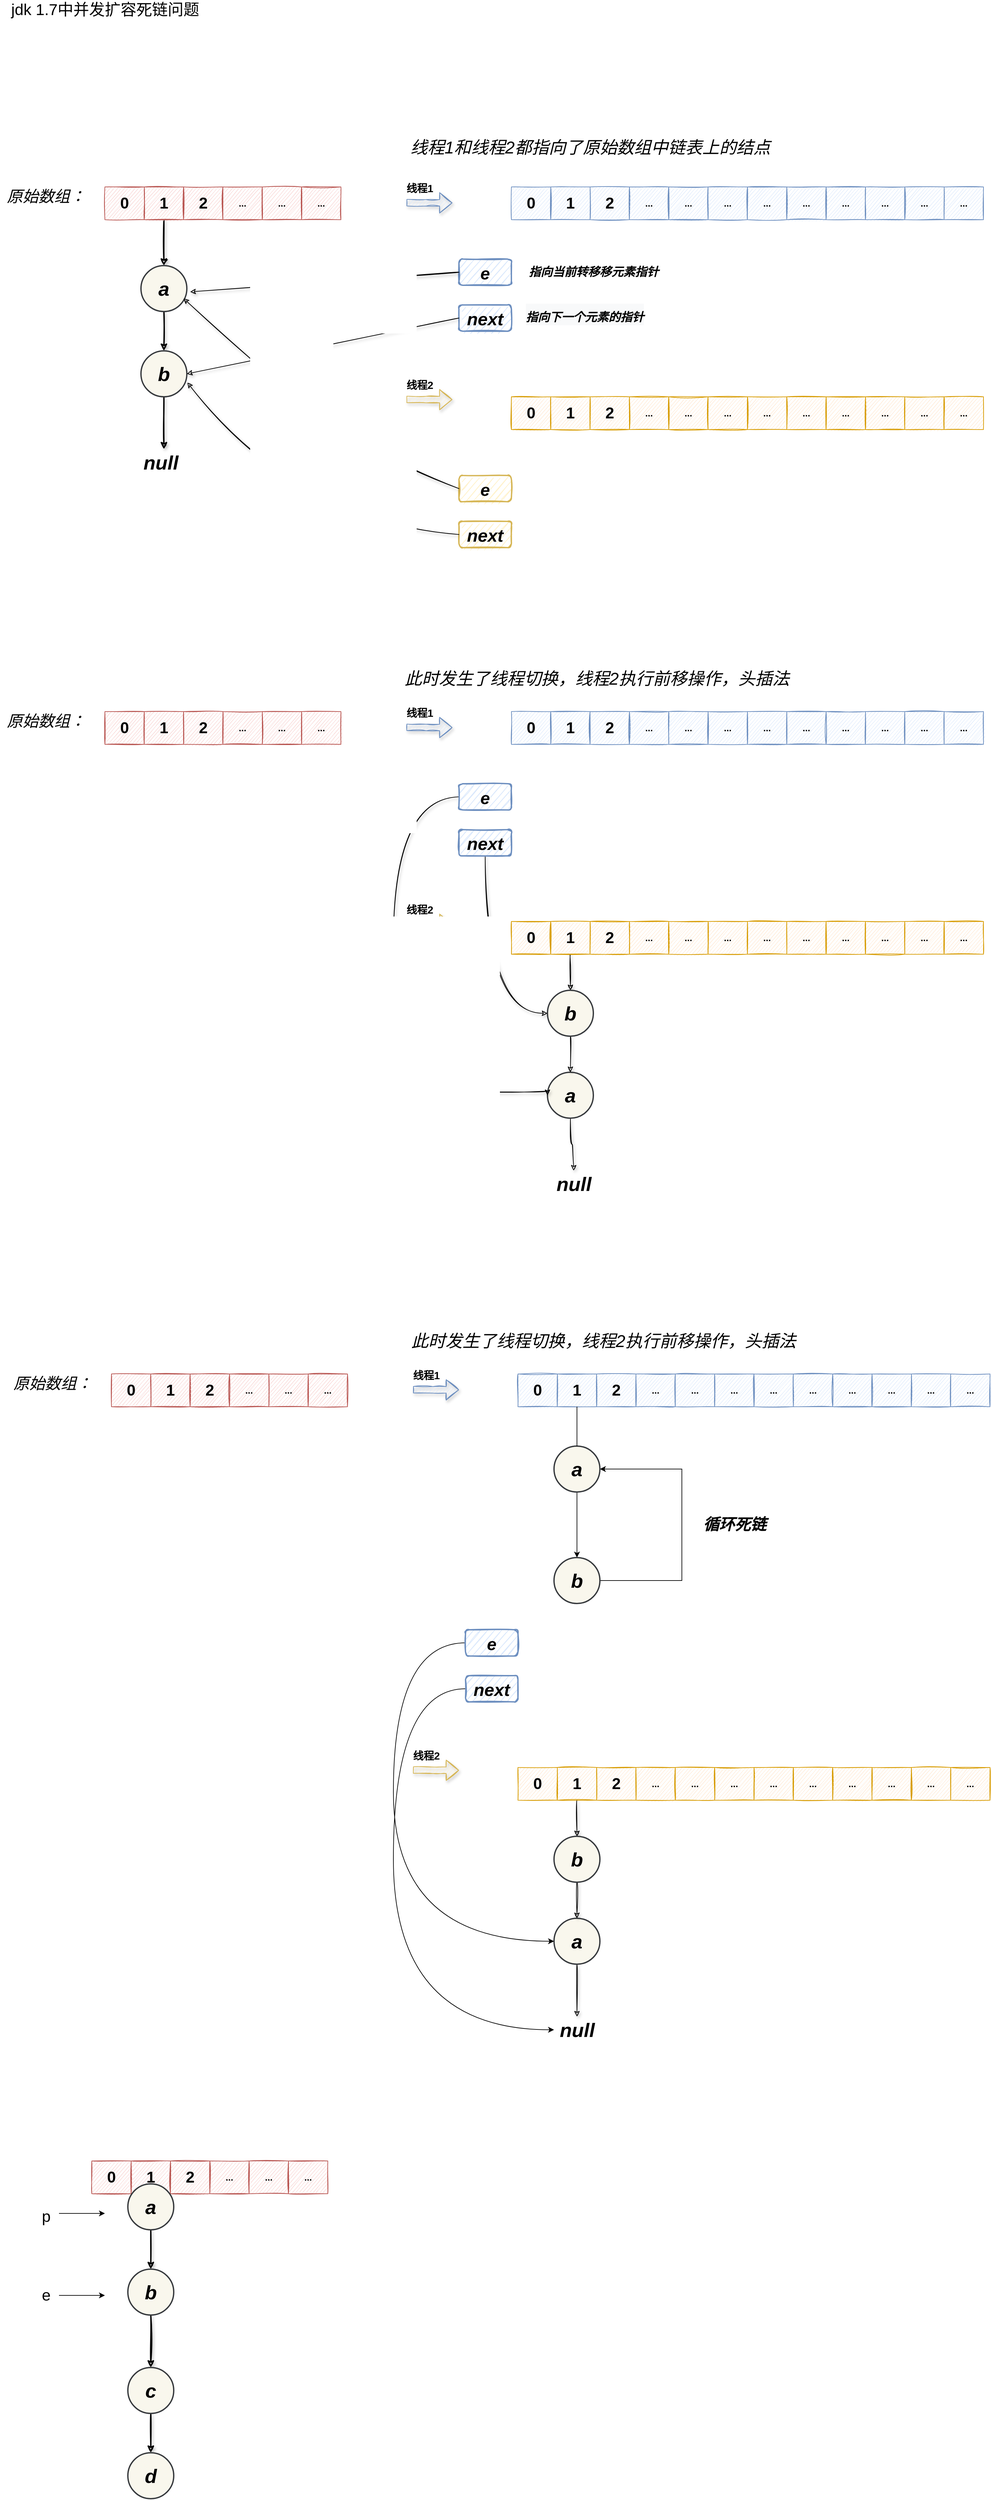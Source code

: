 <mxfile version="19.0.1" type="github">
  <diagram id="UT9mPP_d55zDDZpw8Oh1" name="Page-1">
    <mxGraphModel dx="1053" dy="553" grid="1" gridSize="10" guides="1" tooltips="1" connect="1" arrows="1" fold="1" page="1" pageScale="1" pageWidth="2339" pageHeight="3300" math="0" shadow="0">
      <root>
        <mxCell id="0" />
        <mxCell id="1" parent="0" />
        <mxCell id="gsdXC3CE5baumBvn-r5R-2" value="&lt;font style=&quot;font-size: 24px;&quot;&gt;&lt;b style=&quot;&quot;&gt;0&lt;/b&gt;&lt;/font&gt;" style="rounded=0;whiteSpace=wrap;html=1;fillColor=#f8cecc;strokeColor=#b85450;shadow=0;sketch=1;" parent="1" vertex="1">
          <mxGeometry x="340" y="410" width="60" height="50" as="geometry" />
        </mxCell>
        <mxCell id="gsdXC3CE5baumBvn-r5R-43" style="edgeStyle=orthogonalEdgeStyle;rounded=0;sketch=1;orthogonalLoop=1;jettySize=auto;html=1;entryX=0.5;entryY=0;entryDx=0;entryDy=0;shadow=1;fontSize=30;strokeWidth=2;" parent="1" source="gsdXC3CE5baumBvn-r5R-3" target="gsdXC3CE5baumBvn-r5R-40" edge="1">
          <mxGeometry relative="1" as="geometry" />
        </mxCell>
        <mxCell id="gsdXC3CE5baumBvn-r5R-3" value="&lt;b style=&quot;&quot;&gt;&lt;font style=&quot;font-size: 24px;&quot;&gt;1&lt;/font&gt;&lt;/b&gt;" style="rounded=0;whiteSpace=wrap;html=1;fillColor=#f8cecc;strokeColor=#b85450;shadow=0;sketch=1;" parent="1" vertex="1">
          <mxGeometry x="400" y="410" width="60" height="50" as="geometry" />
        </mxCell>
        <mxCell id="gsdXC3CE5baumBvn-r5R-4" value="&lt;b style=&quot;&quot;&gt;&lt;font style=&quot;font-size: 24px;&quot;&gt;2&lt;/font&gt;&lt;/b&gt;" style="rounded=0;whiteSpace=wrap;html=1;fillColor=#f8cecc;strokeColor=#b85450;shadow=0;sketch=1;" parent="1" vertex="1">
          <mxGeometry x="460" y="410" width="60" height="50" as="geometry" />
        </mxCell>
        <mxCell id="gsdXC3CE5baumBvn-r5R-5" value="&lt;font style=&quot;font-size: 14px;&quot;&gt;&lt;b&gt;...&lt;/b&gt;&lt;/font&gt;" style="rounded=0;whiteSpace=wrap;html=1;fillColor=#f8cecc;strokeColor=#b85450;shadow=0;sketch=1;" parent="1" vertex="1">
          <mxGeometry x="520" y="410" width="60" height="50" as="geometry" />
        </mxCell>
        <mxCell id="gsdXC3CE5baumBvn-r5R-6" value="&lt;b style=&quot;font-size: 14px;&quot;&gt;...&lt;/b&gt;" style="rounded=0;whiteSpace=wrap;html=1;fillColor=#f8cecc;strokeColor=#b85450;shadow=0;sketch=1;" parent="1" vertex="1">
          <mxGeometry x="580" y="410" width="60" height="50" as="geometry" />
        </mxCell>
        <mxCell id="gsdXC3CE5baumBvn-r5R-7" value="&lt;b style=&quot;font-size: 14px;&quot;&gt;...&lt;/b&gt;" style="rounded=0;whiteSpace=wrap;html=1;fillColor=#f8cecc;strokeColor=#b85450;shadow=0;sketch=1;" parent="1" vertex="1">
          <mxGeometry x="640" y="410" width="60" height="50" as="geometry" />
        </mxCell>
        <mxCell id="gsdXC3CE5baumBvn-r5R-8" value="&lt;i&gt;原始数组：&lt;/i&gt;" style="text;html=1;align=center;verticalAlign=middle;resizable=0;points=[];autosize=1;strokeColor=none;fillColor=none;fontSize=24;" parent="1" vertex="1">
          <mxGeometry x="180" y="410" width="140" height="30" as="geometry" />
        </mxCell>
        <mxCell id="gsdXC3CE5baumBvn-r5R-9" value="jdk 1.7中并发扩容死链问题" style="text;html=1;align=center;verticalAlign=middle;resizable=0;points=[];autosize=1;strokeColor=none;fillColor=none;fontSize=24;" parent="1" vertex="1">
          <mxGeometry x="190" y="125" width="300" height="30" as="geometry" />
        </mxCell>
        <mxCell id="gsdXC3CE5baumBvn-r5R-10" value="&lt;font style=&quot;font-size: 24px;&quot;&gt;&lt;b style=&quot;&quot;&gt;0&lt;/b&gt;&lt;/font&gt;" style="rounded=0;whiteSpace=wrap;html=1;fillColor=#dae8fc;strokeColor=#6c8ebf;sketch=1;" parent="1" vertex="1">
          <mxGeometry x="960" y="410" width="60" height="50" as="geometry" />
        </mxCell>
        <mxCell id="gsdXC3CE5baumBvn-r5R-11" value="&lt;b style=&quot;&quot;&gt;&lt;font style=&quot;font-size: 24px;&quot;&gt;1&lt;/font&gt;&lt;/b&gt;" style="rounded=0;whiteSpace=wrap;html=1;fillColor=#dae8fc;strokeColor=#6c8ebf;sketch=1;" parent="1" vertex="1">
          <mxGeometry x="1020" y="410" width="60" height="50" as="geometry" />
        </mxCell>
        <mxCell id="gsdXC3CE5baumBvn-r5R-12" value="&lt;b style=&quot;&quot;&gt;&lt;font style=&quot;font-size: 24px;&quot;&gt;2&lt;/font&gt;&lt;/b&gt;" style="rounded=0;whiteSpace=wrap;html=1;fillColor=#dae8fc;strokeColor=#6c8ebf;sketch=1;" parent="1" vertex="1">
          <mxGeometry x="1080" y="410" width="60" height="50" as="geometry" />
        </mxCell>
        <mxCell id="gsdXC3CE5baumBvn-r5R-13" value="&lt;font style=&quot;font-size: 14px;&quot;&gt;&lt;b&gt;...&lt;/b&gt;&lt;/font&gt;" style="rounded=0;whiteSpace=wrap;html=1;fillColor=#dae8fc;strokeColor=#6c8ebf;sketch=1;" parent="1" vertex="1">
          <mxGeometry x="1140" y="410" width="60" height="50" as="geometry" />
        </mxCell>
        <mxCell id="gsdXC3CE5baumBvn-r5R-14" value="&lt;b style=&quot;font-size: 14px;&quot;&gt;...&lt;/b&gt;" style="rounded=0;whiteSpace=wrap;html=1;fillColor=#dae8fc;strokeColor=#6c8ebf;sketch=1;" parent="1" vertex="1">
          <mxGeometry x="1200" y="410" width="60" height="50" as="geometry" />
        </mxCell>
        <mxCell id="gsdXC3CE5baumBvn-r5R-15" value="&lt;b style=&quot;font-size: 14px;&quot;&gt;...&lt;/b&gt;" style="rounded=0;whiteSpace=wrap;html=1;fillColor=#dae8fc;strokeColor=#6c8ebf;sketch=1;" parent="1" vertex="1">
          <mxGeometry x="1260" y="410" width="60" height="50" as="geometry" />
        </mxCell>
        <mxCell id="gsdXC3CE5baumBvn-r5R-16" value="&lt;font style=&quot;font-size: 14px;&quot;&gt;&lt;b&gt;...&lt;/b&gt;&lt;/font&gt;" style="rounded=0;whiteSpace=wrap;html=1;fillColor=#dae8fc;strokeColor=#6c8ebf;sketch=1;" parent="1" vertex="1">
          <mxGeometry x="1320" y="410" width="60" height="50" as="geometry" />
        </mxCell>
        <mxCell id="gsdXC3CE5baumBvn-r5R-17" value="&lt;b style=&quot;font-size: 14px;&quot;&gt;...&lt;/b&gt;" style="rounded=0;whiteSpace=wrap;html=1;fillColor=#dae8fc;strokeColor=#6c8ebf;sketch=1;" parent="1" vertex="1">
          <mxGeometry x="1380" y="410" width="60" height="50" as="geometry" />
        </mxCell>
        <mxCell id="gsdXC3CE5baumBvn-r5R-18" value="&lt;b style=&quot;font-size: 14px;&quot;&gt;...&lt;/b&gt;" style="rounded=0;whiteSpace=wrap;html=1;fillColor=#dae8fc;strokeColor=#6c8ebf;sketch=1;" parent="1" vertex="1">
          <mxGeometry x="1440" y="410" width="60" height="50" as="geometry" />
        </mxCell>
        <mxCell id="gsdXC3CE5baumBvn-r5R-19" value="&lt;font style=&quot;font-size: 14px;&quot;&gt;&lt;b&gt;...&lt;/b&gt;&lt;/font&gt;" style="rounded=0;whiteSpace=wrap;html=1;fillColor=#dae8fc;strokeColor=#6c8ebf;sketch=1;" parent="1" vertex="1">
          <mxGeometry x="1500" y="410" width="60" height="50" as="geometry" />
        </mxCell>
        <mxCell id="gsdXC3CE5baumBvn-r5R-20" value="&lt;b style=&quot;font-size: 14px;&quot;&gt;...&lt;/b&gt;" style="rounded=0;whiteSpace=wrap;html=1;fillColor=#dae8fc;strokeColor=#6c8ebf;sketch=1;" parent="1" vertex="1">
          <mxGeometry x="1560" y="410" width="60" height="50" as="geometry" />
        </mxCell>
        <mxCell id="gsdXC3CE5baumBvn-r5R-21" value="&lt;b style=&quot;font-size: 14px;&quot;&gt;...&lt;/b&gt;" style="rounded=0;whiteSpace=wrap;html=1;fillColor=#dae8fc;strokeColor=#6c8ebf;sketch=1;" parent="1" vertex="1">
          <mxGeometry x="1620" y="410" width="60" height="50" as="geometry" />
        </mxCell>
        <mxCell id="gsdXC3CE5baumBvn-r5R-22" value="&lt;font style=&quot;font-size: 24px;&quot;&gt;&lt;b style=&quot;&quot;&gt;0&lt;/b&gt;&lt;/font&gt;" style="rounded=0;whiteSpace=wrap;html=1;fillColor=#ffe6cc;strokeColor=#d79b00;sketch=1;" parent="1" vertex="1">
          <mxGeometry x="960" y="730" width="60" height="50" as="geometry" />
        </mxCell>
        <mxCell id="gsdXC3CE5baumBvn-r5R-23" value="&lt;b style=&quot;&quot;&gt;&lt;font style=&quot;font-size: 24px;&quot;&gt;1&lt;/font&gt;&lt;/b&gt;" style="rounded=0;whiteSpace=wrap;html=1;fillColor=#ffe6cc;strokeColor=#d79b00;sketch=1;" parent="1" vertex="1">
          <mxGeometry x="1020" y="730" width="60" height="50" as="geometry" />
        </mxCell>
        <mxCell id="gsdXC3CE5baumBvn-r5R-24" value="&lt;b style=&quot;&quot;&gt;&lt;font style=&quot;font-size: 24px;&quot;&gt;2&lt;/font&gt;&lt;/b&gt;" style="rounded=0;whiteSpace=wrap;html=1;fillColor=#ffe6cc;strokeColor=#d79b00;sketch=1;" parent="1" vertex="1">
          <mxGeometry x="1080" y="730" width="60" height="50" as="geometry" />
        </mxCell>
        <mxCell id="gsdXC3CE5baumBvn-r5R-25" value="&lt;font style=&quot;font-size: 14px;&quot;&gt;&lt;b&gt;...&lt;/b&gt;&lt;/font&gt;" style="rounded=0;whiteSpace=wrap;html=1;fillColor=#ffe6cc;strokeColor=#d79b00;sketch=1;" parent="1" vertex="1">
          <mxGeometry x="1140" y="730" width="60" height="50" as="geometry" />
        </mxCell>
        <mxCell id="gsdXC3CE5baumBvn-r5R-26" value="&lt;b style=&quot;font-size: 14px;&quot;&gt;...&lt;/b&gt;" style="rounded=0;whiteSpace=wrap;html=1;fillColor=#ffe6cc;strokeColor=#d79b00;sketch=1;" parent="1" vertex="1">
          <mxGeometry x="1200" y="730" width="60" height="50" as="geometry" />
        </mxCell>
        <mxCell id="gsdXC3CE5baumBvn-r5R-27" value="&lt;b style=&quot;font-size: 14px;&quot;&gt;...&lt;/b&gt;" style="rounded=0;whiteSpace=wrap;html=1;fillColor=#ffe6cc;strokeColor=#d79b00;sketch=1;" parent="1" vertex="1">
          <mxGeometry x="1260" y="730" width="60" height="50" as="geometry" />
        </mxCell>
        <mxCell id="gsdXC3CE5baumBvn-r5R-28" value="&lt;font style=&quot;font-size: 14px;&quot;&gt;&lt;b&gt;...&lt;/b&gt;&lt;/font&gt;" style="rounded=0;whiteSpace=wrap;html=1;fillColor=#ffe6cc;strokeColor=#d79b00;sketch=1;" parent="1" vertex="1">
          <mxGeometry x="1320" y="730" width="60" height="50" as="geometry" />
        </mxCell>
        <mxCell id="gsdXC3CE5baumBvn-r5R-29" value="&lt;b style=&quot;font-size: 14px;&quot;&gt;...&lt;/b&gt;" style="rounded=0;whiteSpace=wrap;html=1;fillColor=#ffe6cc;strokeColor=#d79b00;sketch=1;" parent="1" vertex="1">
          <mxGeometry x="1380" y="730" width="60" height="50" as="geometry" />
        </mxCell>
        <mxCell id="gsdXC3CE5baumBvn-r5R-30" value="&lt;b style=&quot;font-size: 14px;&quot;&gt;...&lt;/b&gt;" style="rounded=0;whiteSpace=wrap;html=1;fillColor=#ffe6cc;strokeColor=#d79b00;sketch=1;" parent="1" vertex="1">
          <mxGeometry x="1440" y="730" width="60" height="50" as="geometry" />
        </mxCell>
        <mxCell id="gsdXC3CE5baumBvn-r5R-31" value="&lt;font style=&quot;font-size: 14px;&quot;&gt;&lt;b&gt;...&lt;/b&gt;&lt;/font&gt;" style="rounded=0;whiteSpace=wrap;html=1;fillColor=#ffe6cc;strokeColor=#d79b00;sketch=1;" parent="1" vertex="1">
          <mxGeometry x="1500" y="730" width="60" height="50" as="geometry" />
        </mxCell>
        <mxCell id="gsdXC3CE5baumBvn-r5R-32" value="&lt;b style=&quot;font-size: 14px;&quot;&gt;...&lt;/b&gt;" style="rounded=0;whiteSpace=wrap;html=1;fillColor=#ffe6cc;strokeColor=#d79b00;sketch=1;" parent="1" vertex="1">
          <mxGeometry x="1560" y="730" width="60" height="50" as="geometry" />
        </mxCell>
        <mxCell id="gsdXC3CE5baumBvn-r5R-33" value="&lt;b style=&quot;font-size: 14px;&quot;&gt;...&lt;/b&gt;" style="rounded=0;whiteSpace=wrap;html=1;fillColor=#ffe6cc;strokeColor=#d79b00;sketch=1;" parent="1" vertex="1">
          <mxGeometry x="1620" y="730" width="60" height="50" as="geometry" />
        </mxCell>
        <mxCell id="gsdXC3CE5baumBvn-r5R-34" value="" style="shape=flexArrow;endArrow=classic;html=1;rounded=0;fontSize=24;fillColor=#dae8fc;strokeColor=#6c8ebf;shadow=1;sketch=1;startArrow=none;" parent="1" edge="1">
          <mxGeometry width="50" height="50" relative="1" as="geometry">
            <mxPoint x="800" y="434" as="sourcePoint" />
            <mxPoint x="870" y="434.29" as="targetPoint" />
            <Array as="points">
              <mxPoint x="830" y="434.29" />
            </Array>
          </mxGeometry>
        </mxCell>
        <mxCell id="gsdXC3CE5baumBvn-r5R-37" value="&lt;font style=&quot;font-size: 16px;&quot;&gt;&lt;b&gt;线程1&lt;/b&gt;&lt;/font&gt;" style="text;html=1;align=center;verticalAlign=middle;resizable=0;points=[];autosize=1;strokeColor=none;fillColor=none;fontSize=24;sketch=1;" parent="1" vertex="1">
          <mxGeometry x="790" y="390" width="60" height="40" as="geometry" />
        </mxCell>
        <mxCell id="gsdXC3CE5baumBvn-r5R-38" value="" style="shape=flexArrow;endArrow=classic;html=1;rounded=0;fontSize=24;fillColor=#fff2cc;strokeColor=#d6b656;shadow=1;sketch=1;startArrow=none;" parent="1" edge="1">
          <mxGeometry width="50" height="50" relative="1" as="geometry">
            <mxPoint x="800" y="734" as="sourcePoint" />
            <mxPoint x="870" y="734.29" as="targetPoint" />
            <Array as="points">
              <mxPoint x="830" y="734.29" />
            </Array>
          </mxGeometry>
        </mxCell>
        <mxCell id="gsdXC3CE5baumBvn-r5R-39" value="&lt;font style=&quot;font-size: 16px;&quot;&gt;&lt;b&gt;线程2&lt;/b&gt;&lt;/font&gt;" style="text;html=1;align=center;verticalAlign=middle;resizable=0;points=[];autosize=1;strokeColor=none;fillColor=none;fontSize=24;sketch=1;" parent="1" vertex="1">
          <mxGeometry x="790" y="690" width="60" height="40" as="geometry" />
        </mxCell>
        <mxCell id="gsdXC3CE5baumBvn-r5R-42" style="edgeStyle=orthogonalEdgeStyle;rounded=0;sketch=1;orthogonalLoop=1;jettySize=auto;html=1;shadow=1;fontSize=30;strokeWidth=2;" parent="1" source="gsdXC3CE5baumBvn-r5R-40" target="gsdXC3CE5baumBvn-r5R-41" edge="1">
          <mxGeometry relative="1" as="geometry" />
        </mxCell>
        <mxCell id="gsdXC3CE5baumBvn-r5R-40" value="&lt;font style=&quot;font-size: 30px;&quot;&gt;&lt;i&gt;&lt;b&gt;a&lt;/b&gt;&lt;/i&gt;&lt;/font&gt;" style="ellipse;whiteSpace=wrap;html=1;aspect=fixed;shadow=0;sketch=0;fontSize=16;fillColor=#f9f7ed;strokeWidth=2;strokeColor=#36393d;" parent="1" vertex="1">
          <mxGeometry x="395" y="530" width="70" height="70" as="geometry" />
        </mxCell>
        <mxCell id="gsdXC3CE5baumBvn-r5R-44" style="edgeStyle=orthogonalEdgeStyle;rounded=0;sketch=1;orthogonalLoop=1;jettySize=auto;html=1;shadow=1;fontSize=30;strokeWidth=2;curved=1;" parent="1" source="gsdXC3CE5baumBvn-r5R-41" edge="1">
          <mxGeometry relative="1" as="geometry">
            <mxPoint x="430" y="810" as="targetPoint" />
          </mxGeometry>
        </mxCell>
        <mxCell id="gsdXC3CE5baumBvn-r5R-41" value="&lt;font style=&quot;font-size: 30px;&quot;&gt;&lt;i&gt;&lt;b&gt;b&lt;/b&gt;&lt;/i&gt;&lt;/font&gt;" style="ellipse;whiteSpace=wrap;html=1;aspect=fixed;shadow=0;sketch=0;fontSize=16;fillColor=#f9f7ed;strokeWidth=2;strokeColor=#36393d;" parent="1" vertex="1">
          <mxGeometry x="395" y="660" width="70" height="70" as="geometry" />
        </mxCell>
        <mxCell id="gsdXC3CE5baumBvn-r5R-45" value="&lt;i&gt;&lt;b&gt;null&lt;/b&gt;&lt;/i&gt;" style="text;html=1;align=center;verticalAlign=middle;resizable=0;points=[];autosize=1;strokeColor=none;fillColor=none;fontSize=30;" parent="1" vertex="1">
          <mxGeometry x="390" y="810" width="70" height="40" as="geometry" />
        </mxCell>
        <mxCell id="gsdXC3CE5baumBvn-r5R-46" value="&lt;b&gt;&lt;i&gt;&lt;font style=&quot;font-size: 26px;&quot;&gt;e&lt;/font&gt;&lt;/i&gt;&lt;/b&gt;" style="rounded=1;whiteSpace=wrap;html=1;shadow=0;sketch=1;fontSize=30;strokeColor=#6c8ebf;strokeWidth=2;fillColor=#dae8fc;" parent="1" vertex="1">
          <mxGeometry x="880" y="520" width="80" height="40" as="geometry" />
        </mxCell>
        <mxCell id="gsdXC3CE5baumBvn-r5R-48" value="&lt;b&gt;&lt;i&gt;&lt;font style=&quot;font-size: 27px;&quot;&gt;next&lt;/font&gt;&lt;/i&gt;&lt;/b&gt;" style="rounded=1;whiteSpace=wrap;html=1;shadow=0;sketch=1;fontSize=30;strokeColor=#6c8ebf;strokeWidth=2;fillColor=#dae8fc;" parent="1" vertex="1">
          <mxGeometry x="880" y="590" width="80" height="40" as="geometry" />
        </mxCell>
        <mxCell id="gsdXC3CE5baumBvn-r5R-52" value="" style="endArrow=classic;html=1;rounded=0;shadow=1;sketch=1;fontSize=30;strokeWidth=1;curved=1;elbow=vertical;exitX=0;exitY=0.5;exitDx=0;exitDy=0;" parent="1" source="gsdXC3CE5baumBvn-r5R-46" edge="1">
          <mxGeometry width="50" height="50" relative="1" as="geometry">
            <mxPoint x="600" y="570" as="sourcePoint" />
            <mxPoint x="470" y="570" as="targetPoint" />
          </mxGeometry>
        </mxCell>
        <mxCell id="gsdXC3CE5baumBvn-r5R-53" value="" style="endArrow=classic;html=1;rounded=0;shadow=1;sketch=1;fontSize=30;strokeWidth=1;curved=1;elbow=vertical;entryX=1;entryY=0.5;entryDx=0;entryDy=0;" parent="1" target="gsdXC3CE5baumBvn-r5R-41" edge="1">
          <mxGeometry width="50" height="50" relative="1" as="geometry">
            <mxPoint x="880" y="610" as="sourcePoint" />
            <mxPoint x="650" y="640" as="targetPoint" />
          </mxGeometry>
        </mxCell>
        <mxCell id="gsdXC3CE5baumBvn-r5R-54" value="&lt;i&gt;&lt;font style=&quot;font-size: 18px;&quot;&gt;&lt;b&gt;指向当前转移移元素指针&lt;/b&gt;&lt;/font&gt;&lt;/i&gt;" style="text;html=1;align=center;verticalAlign=middle;resizable=0;points=[];autosize=1;strokeColor=none;fillColor=none;fontSize=30;" parent="1" vertex="1">
          <mxGeometry x="980" y="510" width="210" height="50" as="geometry" />
        </mxCell>
        <mxCell id="gsdXC3CE5baumBvn-r5R-55" value="&lt;i style=&quot;color: rgb(0, 0, 0); font-family: Helvetica; font-size: 30px; font-variant-ligatures: normal; font-variant-caps: normal; letter-spacing: normal; orphans: 2; text-align: center; text-indent: 0px; text-transform: none; widows: 2; word-spacing: 0px; -webkit-text-stroke-width: 0px; background-color: rgb(248, 249, 250); text-decoration-thickness: initial; text-decoration-style: initial; text-decoration-color: initial;&quot;&gt;&lt;font style=&quot;font-size: 18px;&quot;&gt;&lt;b&gt;指向下一个元素的指针&lt;/b&gt;&lt;/font&gt;&lt;/i&gt;" style="text;whiteSpace=wrap;html=1;fontSize=18;" parent="1" vertex="1">
          <mxGeometry x="980" y="580" width="200" height="40" as="geometry" />
        </mxCell>
        <mxCell id="gsdXC3CE5baumBvn-r5R-56" value="&lt;b&gt;&lt;i&gt;&lt;font style=&quot;font-size: 26px;&quot;&gt;e&lt;/font&gt;&lt;/i&gt;&lt;/b&gt;" style="rounded=1;whiteSpace=wrap;html=1;shadow=0;sketch=1;fontSize=30;strokeColor=#d6b656;strokeWidth=2;fillColor=#fff2cc;" parent="1" vertex="1">
          <mxGeometry x="880" y="850" width="80" height="40" as="geometry" />
        </mxCell>
        <mxCell id="gsdXC3CE5baumBvn-r5R-57" value="&lt;b&gt;&lt;i&gt;&lt;font style=&quot;font-size: 27px;&quot;&gt;next&lt;/font&gt;&lt;/i&gt;&lt;/b&gt;" style="rounded=1;whiteSpace=wrap;html=1;shadow=0;sketch=1;fontSize=30;strokeColor=#d6b656;strokeWidth=2;fillColor=#fff2cc;" parent="1" vertex="1">
          <mxGeometry x="880" y="920" width="80" height="40" as="geometry" />
        </mxCell>
        <mxCell id="gsdXC3CE5baumBvn-r5R-60" value="" style="curved=1;endArrow=classic;html=1;rounded=0;shadow=1;sketch=1;fontSize=18;strokeWidth=1;elbow=vertical;exitX=0;exitY=0.5;exitDx=0;exitDy=0;" parent="1" source="gsdXC3CE5baumBvn-r5R-56" edge="1">
          <mxGeometry width="50" height="50" relative="1" as="geometry">
            <mxPoint x="760" y="820" as="sourcePoint" />
            <mxPoint x="460" y="580" as="targetPoint" />
            <Array as="points">
              <mxPoint x="780" y="830" />
              <mxPoint x="620" y="730" />
            </Array>
          </mxGeometry>
        </mxCell>
        <mxCell id="gsdXC3CE5baumBvn-r5R-61" value="" style="curved=1;endArrow=classic;html=1;rounded=0;shadow=1;sketch=1;fontSize=18;strokeWidth=1;elbow=vertical;exitX=0;exitY=0.5;exitDx=0;exitDy=0;entryX=1.011;entryY=0.689;entryDx=0;entryDy=0;entryPerimeter=0;" parent="1" source="gsdXC3CE5baumBvn-r5R-57" target="gsdXC3CE5baumBvn-r5R-41" edge="1">
          <mxGeometry width="50" height="50" relative="1" as="geometry">
            <mxPoint x="580" y="920" as="sourcePoint" />
            <mxPoint x="630" y="870" as="targetPoint" />
            <Array as="points">
              <mxPoint x="630" y="920" />
            </Array>
          </mxGeometry>
        </mxCell>
        <mxCell id="gsdXC3CE5baumBvn-r5R-62" value="&lt;i&gt;线程1和线程2都指向了原始数组中链表上的结点&lt;/i&gt;" style="text;html=1;align=center;verticalAlign=middle;resizable=0;points=[];autosize=1;strokeColor=none;fillColor=none;fontSize=26;" parent="1" vertex="1">
          <mxGeometry x="800" y="330" width="560" height="40" as="geometry" />
        </mxCell>
        <mxCell id="gsdXC3CE5baumBvn-r5R-63" value="&lt;font style=&quot;font-size: 24px;&quot;&gt;&lt;b style=&quot;&quot;&gt;0&lt;/b&gt;&lt;/font&gt;" style="rounded=0;whiteSpace=wrap;html=1;fillColor=#f8cecc;strokeColor=#b85450;shadow=0;sketch=1;" parent="1" vertex="1">
          <mxGeometry x="340" y="1210" width="60" height="50" as="geometry" />
        </mxCell>
        <mxCell id="gsdXC3CE5baumBvn-r5R-65" value="&lt;b style=&quot;&quot;&gt;&lt;font style=&quot;font-size: 24px;&quot;&gt;1&lt;/font&gt;&lt;/b&gt;" style="rounded=0;whiteSpace=wrap;html=1;fillColor=#f8cecc;strokeColor=#b85450;shadow=0;sketch=1;" parent="1" vertex="1">
          <mxGeometry x="400" y="1210" width="60" height="50" as="geometry" />
        </mxCell>
        <mxCell id="gsdXC3CE5baumBvn-r5R-66" value="&lt;b style=&quot;&quot;&gt;&lt;font style=&quot;font-size: 24px;&quot;&gt;2&lt;/font&gt;&lt;/b&gt;" style="rounded=0;whiteSpace=wrap;html=1;fillColor=#f8cecc;strokeColor=#b85450;shadow=0;sketch=1;" parent="1" vertex="1">
          <mxGeometry x="460" y="1210" width="60" height="50" as="geometry" />
        </mxCell>
        <mxCell id="gsdXC3CE5baumBvn-r5R-67" value="&lt;font style=&quot;font-size: 14px;&quot;&gt;&lt;b&gt;...&lt;/b&gt;&lt;/font&gt;" style="rounded=0;whiteSpace=wrap;html=1;fillColor=#f8cecc;strokeColor=#b85450;shadow=0;sketch=1;" parent="1" vertex="1">
          <mxGeometry x="520" y="1210" width="60" height="50" as="geometry" />
        </mxCell>
        <mxCell id="gsdXC3CE5baumBvn-r5R-68" value="&lt;b style=&quot;font-size: 14px;&quot;&gt;...&lt;/b&gt;" style="rounded=0;whiteSpace=wrap;html=1;fillColor=#f8cecc;strokeColor=#b85450;shadow=0;sketch=1;" parent="1" vertex="1">
          <mxGeometry x="580" y="1210" width="60" height="50" as="geometry" />
        </mxCell>
        <mxCell id="gsdXC3CE5baumBvn-r5R-69" value="&lt;b style=&quot;font-size: 14px;&quot;&gt;...&lt;/b&gt;" style="rounded=0;whiteSpace=wrap;html=1;fillColor=#f8cecc;strokeColor=#b85450;shadow=0;sketch=1;" parent="1" vertex="1">
          <mxGeometry x="640" y="1210" width="60" height="50" as="geometry" />
        </mxCell>
        <mxCell id="gsdXC3CE5baumBvn-r5R-70" value="&lt;i&gt;原始数组：&lt;/i&gt;" style="text;html=1;align=center;verticalAlign=middle;resizable=0;points=[];autosize=1;strokeColor=none;fillColor=none;fontSize=24;" parent="1" vertex="1">
          <mxGeometry x="180" y="1210" width="140" height="30" as="geometry" />
        </mxCell>
        <mxCell id="gsdXC3CE5baumBvn-r5R-71" value="&lt;font style=&quot;font-size: 24px;&quot;&gt;&lt;b style=&quot;&quot;&gt;0&lt;/b&gt;&lt;/font&gt;" style="rounded=0;whiteSpace=wrap;html=1;fillColor=#dae8fc;strokeColor=#6c8ebf;sketch=1;" parent="1" vertex="1">
          <mxGeometry x="960" y="1210" width="60" height="50" as="geometry" />
        </mxCell>
        <mxCell id="gsdXC3CE5baumBvn-r5R-72" value="&lt;b style=&quot;&quot;&gt;&lt;font style=&quot;font-size: 24px;&quot;&gt;1&lt;/font&gt;&lt;/b&gt;" style="rounded=0;whiteSpace=wrap;html=1;fillColor=#dae8fc;strokeColor=#6c8ebf;sketch=1;" parent="1" vertex="1">
          <mxGeometry x="1020" y="1210" width="60" height="50" as="geometry" />
        </mxCell>
        <mxCell id="gsdXC3CE5baumBvn-r5R-73" value="&lt;b style=&quot;&quot;&gt;&lt;font style=&quot;font-size: 24px;&quot;&gt;2&lt;/font&gt;&lt;/b&gt;" style="rounded=0;whiteSpace=wrap;html=1;fillColor=#dae8fc;strokeColor=#6c8ebf;sketch=1;" parent="1" vertex="1">
          <mxGeometry x="1080" y="1210" width="60" height="50" as="geometry" />
        </mxCell>
        <mxCell id="gsdXC3CE5baumBvn-r5R-74" value="&lt;font style=&quot;font-size: 14px;&quot;&gt;&lt;b&gt;...&lt;/b&gt;&lt;/font&gt;" style="rounded=0;whiteSpace=wrap;html=1;fillColor=#dae8fc;strokeColor=#6c8ebf;sketch=1;" parent="1" vertex="1">
          <mxGeometry x="1140" y="1210" width="60" height="50" as="geometry" />
        </mxCell>
        <mxCell id="gsdXC3CE5baumBvn-r5R-75" value="&lt;b style=&quot;font-size: 14px;&quot;&gt;...&lt;/b&gt;" style="rounded=0;whiteSpace=wrap;html=1;fillColor=#dae8fc;strokeColor=#6c8ebf;sketch=1;" parent="1" vertex="1">
          <mxGeometry x="1200" y="1210" width="60" height="50" as="geometry" />
        </mxCell>
        <mxCell id="gsdXC3CE5baumBvn-r5R-76" value="&lt;b style=&quot;font-size: 14px;&quot;&gt;...&lt;/b&gt;" style="rounded=0;whiteSpace=wrap;html=1;fillColor=#dae8fc;strokeColor=#6c8ebf;sketch=1;" parent="1" vertex="1">
          <mxGeometry x="1260" y="1210" width="60" height="50" as="geometry" />
        </mxCell>
        <mxCell id="gsdXC3CE5baumBvn-r5R-77" value="&lt;font style=&quot;font-size: 14px;&quot;&gt;&lt;b&gt;...&lt;/b&gt;&lt;/font&gt;" style="rounded=0;whiteSpace=wrap;html=1;fillColor=#dae8fc;strokeColor=#6c8ebf;sketch=1;" parent="1" vertex="1">
          <mxGeometry x="1320" y="1210" width="60" height="50" as="geometry" />
        </mxCell>
        <mxCell id="gsdXC3CE5baumBvn-r5R-78" value="&lt;b style=&quot;font-size: 14px;&quot;&gt;...&lt;/b&gt;" style="rounded=0;whiteSpace=wrap;html=1;fillColor=#dae8fc;strokeColor=#6c8ebf;sketch=1;" parent="1" vertex="1">
          <mxGeometry x="1380" y="1210" width="60" height="50" as="geometry" />
        </mxCell>
        <mxCell id="gsdXC3CE5baumBvn-r5R-79" value="&lt;b style=&quot;font-size: 14px;&quot;&gt;...&lt;/b&gt;" style="rounded=0;whiteSpace=wrap;html=1;fillColor=#dae8fc;strokeColor=#6c8ebf;sketch=1;" parent="1" vertex="1">
          <mxGeometry x="1440" y="1210" width="60" height="50" as="geometry" />
        </mxCell>
        <mxCell id="gsdXC3CE5baumBvn-r5R-80" value="&lt;font style=&quot;font-size: 14px;&quot;&gt;&lt;b&gt;...&lt;/b&gt;&lt;/font&gt;" style="rounded=0;whiteSpace=wrap;html=1;fillColor=#dae8fc;strokeColor=#6c8ebf;sketch=1;" parent="1" vertex="1">
          <mxGeometry x="1500" y="1210" width="60" height="50" as="geometry" />
        </mxCell>
        <mxCell id="gsdXC3CE5baumBvn-r5R-81" value="&lt;b style=&quot;font-size: 14px;&quot;&gt;...&lt;/b&gt;" style="rounded=0;whiteSpace=wrap;html=1;fillColor=#dae8fc;strokeColor=#6c8ebf;sketch=1;" parent="1" vertex="1">
          <mxGeometry x="1560" y="1210" width="60" height="50" as="geometry" />
        </mxCell>
        <mxCell id="gsdXC3CE5baumBvn-r5R-82" value="&lt;b style=&quot;font-size: 14px;&quot;&gt;...&lt;/b&gt;" style="rounded=0;whiteSpace=wrap;html=1;fillColor=#dae8fc;strokeColor=#6c8ebf;sketch=1;" parent="1" vertex="1">
          <mxGeometry x="1620" y="1210" width="60" height="50" as="geometry" />
        </mxCell>
        <mxCell id="gsdXC3CE5baumBvn-r5R-83" value="&lt;font style=&quot;font-size: 24px;&quot;&gt;&lt;b style=&quot;&quot;&gt;0&lt;/b&gt;&lt;/font&gt;" style="rounded=0;whiteSpace=wrap;html=1;fillColor=#ffe6cc;strokeColor=#d79b00;sketch=1;" parent="1" vertex="1">
          <mxGeometry x="960" y="1530" width="60" height="50" as="geometry" />
        </mxCell>
        <mxCell id="gsdXC3CE5baumBvn-r5R-117" value="" style="edgeStyle=orthogonalEdgeStyle;curved=1;rounded=0;sketch=1;orthogonalLoop=1;jettySize=auto;html=1;shadow=1;fontSize=26;strokeWidth=1;elbow=vertical;" parent="1" source="gsdXC3CE5baumBvn-r5R-84" target="gsdXC3CE5baumBvn-r5R-102" edge="1">
          <mxGeometry relative="1" as="geometry" />
        </mxCell>
        <mxCell id="gsdXC3CE5baumBvn-r5R-84" value="&lt;b style=&quot;&quot;&gt;&lt;font style=&quot;font-size: 24px;&quot;&gt;1&lt;/font&gt;&lt;/b&gt;" style="rounded=0;whiteSpace=wrap;html=1;fillColor=#ffe6cc;strokeColor=#d79b00;sketch=1;" parent="1" vertex="1">
          <mxGeometry x="1020" y="1530" width="60" height="50" as="geometry" />
        </mxCell>
        <mxCell id="gsdXC3CE5baumBvn-r5R-85" value="&lt;b style=&quot;&quot;&gt;&lt;font style=&quot;font-size: 24px;&quot;&gt;2&lt;/font&gt;&lt;/b&gt;" style="rounded=0;whiteSpace=wrap;html=1;fillColor=#ffe6cc;strokeColor=#d79b00;sketch=1;" parent="1" vertex="1">
          <mxGeometry x="1080" y="1530" width="60" height="50" as="geometry" />
        </mxCell>
        <mxCell id="gsdXC3CE5baumBvn-r5R-86" value="&lt;font style=&quot;font-size: 14px;&quot;&gt;&lt;b&gt;...&lt;/b&gt;&lt;/font&gt;" style="rounded=0;whiteSpace=wrap;html=1;fillColor=#ffe6cc;strokeColor=#d79b00;sketch=1;" parent="1" vertex="1">
          <mxGeometry x="1140" y="1530" width="60" height="50" as="geometry" />
        </mxCell>
        <mxCell id="gsdXC3CE5baumBvn-r5R-87" value="&lt;b style=&quot;font-size: 14px;&quot;&gt;...&lt;/b&gt;" style="rounded=0;whiteSpace=wrap;html=1;fillColor=#ffe6cc;strokeColor=#d79b00;sketch=1;" parent="1" vertex="1">
          <mxGeometry x="1200" y="1530" width="60" height="50" as="geometry" />
        </mxCell>
        <mxCell id="gsdXC3CE5baumBvn-r5R-88" value="&lt;b style=&quot;font-size: 14px;&quot;&gt;...&lt;/b&gt;" style="rounded=0;whiteSpace=wrap;html=1;fillColor=#ffe6cc;strokeColor=#d79b00;sketch=1;" parent="1" vertex="1">
          <mxGeometry x="1260" y="1530" width="60" height="50" as="geometry" />
        </mxCell>
        <mxCell id="gsdXC3CE5baumBvn-r5R-89" value="&lt;font style=&quot;font-size: 14px;&quot;&gt;&lt;b&gt;...&lt;/b&gt;&lt;/font&gt;" style="rounded=0;whiteSpace=wrap;html=1;fillColor=#ffe6cc;strokeColor=#d79b00;sketch=1;" parent="1" vertex="1">
          <mxGeometry x="1320" y="1530" width="60" height="50" as="geometry" />
        </mxCell>
        <mxCell id="gsdXC3CE5baumBvn-r5R-90" value="&lt;b style=&quot;font-size: 14px;&quot;&gt;...&lt;/b&gt;" style="rounded=0;whiteSpace=wrap;html=1;fillColor=#ffe6cc;strokeColor=#d79b00;sketch=1;" parent="1" vertex="1">
          <mxGeometry x="1380" y="1530" width="60" height="50" as="geometry" />
        </mxCell>
        <mxCell id="gsdXC3CE5baumBvn-r5R-91" value="&lt;b style=&quot;font-size: 14px;&quot;&gt;...&lt;/b&gt;" style="rounded=0;whiteSpace=wrap;html=1;fillColor=#ffe6cc;strokeColor=#d79b00;sketch=1;" parent="1" vertex="1">
          <mxGeometry x="1440" y="1530" width="60" height="50" as="geometry" />
        </mxCell>
        <mxCell id="gsdXC3CE5baumBvn-r5R-92" value="&lt;font style=&quot;font-size: 14px;&quot;&gt;&lt;b&gt;...&lt;/b&gt;&lt;/font&gt;" style="rounded=0;whiteSpace=wrap;html=1;fillColor=#ffe6cc;strokeColor=#d79b00;sketch=1;" parent="1" vertex="1">
          <mxGeometry x="1500" y="1530" width="60" height="50" as="geometry" />
        </mxCell>
        <mxCell id="gsdXC3CE5baumBvn-r5R-93" value="&lt;b style=&quot;font-size: 14px;&quot;&gt;...&lt;/b&gt;" style="rounded=0;whiteSpace=wrap;html=1;fillColor=#ffe6cc;strokeColor=#d79b00;sketch=1;" parent="1" vertex="1">
          <mxGeometry x="1560" y="1530" width="60" height="50" as="geometry" />
        </mxCell>
        <mxCell id="gsdXC3CE5baumBvn-r5R-94" value="&lt;b style=&quot;font-size: 14px;&quot;&gt;...&lt;/b&gt;" style="rounded=0;whiteSpace=wrap;html=1;fillColor=#ffe6cc;strokeColor=#d79b00;sketch=1;" parent="1" vertex="1">
          <mxGeometry x="1620" y="1530" width="60" height="50" as="geometry" />
        </mxCell>
        <mxCell id="gsdXC3CE5baumBvn-r5R-95" value="" style="shape=flexArrow;endArrow=classic;html=1;rounded=0;fontSize=24;fillColor=#dae8fc;strokeColor=#6c8ebf;shadow=1;sketch=1;startArrow=none;" parent="1" edge="1">
          <mxGeometry width="50" height="50" relative="1" as="geometry">
            <mxPoint x="800" y="1234" as="sourcePoint" />
            <mxPoint x="870" y="1234.29" as="targetPoint" />
            <Array as="points">
              <mxPoint x="830" y="1234.29" />
            </Array>
          </mxGeometry>
        </mxCell>
        <mxCell id="gsdXC3CE5baumBvn-r5R-96" value="&lt;font style=&quot;font-size: 16px;&quot;&gt;&lt;b&gt;线程1&lt;/b&gt;&lt;/font&gt;" style="text;html=1;align=center;verticalAlign=middle;resizable=0;points=[];autosize=1;strokeColor=none;fillColor=none;fontSize=24;sketch=1;" parent="1" vertex="1">
          <mxGeometry x="790" y="1190" width="60" height="40" as="geometry" />
        </mxCell>
        <mxCell id="gsdXC3CE5baumBvn-r5R-97" value="" style="shape=flexArrow;endArrow=classic;html=1;rounded=0;fontSize=24;fillColor=#fff2cc;strokeColor=#d6b656;shadow=1;sketch=1;startArrow=none;" parent="1" edge="1">
          <mxGeometry width="50" height="50" relative="1" as="geometry">
            <mxPoint x="800" y="1534" as="sourcePoint" />
            <mxPoint x="870" y="1534.29" as="targetPoint" />
            <Array as="points">
              <mxPoint x="830" y="1534.29" />
            </Array>
          </mxGeometry>
        </mxCell>
        <mxCell id="gsdXC3CE5baumBvn-r5R-98" value="&lt;font style=&quot;font-size: 16px;&quot;&gt;&lt;b&gt;线程2&lt;/b&gt;&lt;/font&gt;" style="text;html=1;align=center;verticalAlign=middle;resizable=0;points=[];autosize=1;strokeColor=none;fillColor=none;fontSize=24;sketch=1;" parent="1" vertex="1">
          <mxGeometry x="790" y="1490" width="60" height="40" as="geometry" />
        </mxCell>
        <mxCell id="gsdXC3CE5baumBvn-r5R-121" style="edgeStyle=orthogonalEdgeStyle;curved=1;rounded=0;sketch=1;orthogonalLoop=1;jettySize=auto;html=1;shadow=1;fontSize=26;strokeWidth=1;elbow=vertical;" parent="1" source="gsdXC3CE5baumBvn-r5R-100" target="gsdXC3CE5baumBvn-r5R-103" edge="1">
          <mxGeometry relative="1" as="geometry" />
        </mxCell>
        <mxCell id="gsdXC3CE5baumBvn-r5R-100" value="&lt;font style=&quot;font-size: 30px;&quot;&gt;&lt;i&gt;&lt;b&gt;a&lt;/b&gt;&lt;/i&gt;&lt;/font&gt;" style="ellipse;whiteSpace=wrap;html=1;aspect=fixed;shadow=0;sketch=0;fontSize=16;fillColor=#f9f7ed;strokeWidth=2;strokeColor=#36393d;" parent="1" vertex="1">
          <mxGeometry x="1015" y="1760" width="70" height="70" as="geometry" />
        </mxCell>
        <mxCell id="gsdXC3CE5baumBvn-r5R-118" value="" style="edgeStyle=orthogonalEdgeStyle;curved=1;rounded=0;sketch=1;orthogonalLoop=1;jettySize=auto;html=1;shadow=1;fontSize=26;strokeWidth=1;elbow=vertical;" parent="1" source="gsdXC3CE5baumBvn-r5R-102" target="gsdXC3CE5baumBvn-r5R-100" edge="1">
          <mxGeometry relative="1" as="geometry" />
        </mxCell>
        <mxCell id="gsdXC3CE5baumBvn-r5R-102" value="&lt;font style=&quot;font-size: 30px;&quot;&gt;&lt;i&gt;&lt;b&gt;b&lt;/b&gt;&lt;/i&gt;&lt;/font&gt;" style="ellipse;whiteSpace=wrap;html=1;aspect=fixed;shadow=0;sketch=0;fontSize=16;fillColor=#f9f7ed;strokeWidth=2;strokeColor=#36393d;" parent="1" vertex="1">
          <mxGeometry x="1015" y="1635" width="70" height="70" as="geometry" />
        </mxCell>
        <mxCell id="gsdXC3CE5baumBvn-r5R-103" value="&lt;i&gt;&lt;b&gt;null&lt;/b&gt;&lt;/i&gt;" style="text;html=1;align=center;verticalAlign=middle;resizable=0;points=[];autosize=1;strokeColor=none;fillColor=none;fontSize=30;" parent="1" vertex="1">
          <mxGeometry x="1020" y="1910" width="70" height="40" as="geometry" />
        </mxCell>
        <mxCell id="gsdXC3CE5baumBvn-r5R-119" style="edgeStyle=orthogonalEdgeStyle;curved=1;rounded=0;sketch=1;orthogonalLoop=1;jettySize=auto;html=1;entryX=0;entryY=0.5;entryDx=0;entryDy=0;shadow=1;fontSize=26;strokeWidth=1;elbow=vertical;" parent="1" source="gsdXC3CE5baumBvn-r5R-104" target="gsdXC3CE5baumBvn-r5R-100" edge="1">
          <mxGeometry relative="1" as="geometry">
            <Array as="points">
              <mxPoint x="780" y="1340" />
              <mxPoint x="780" y="1790" />
              <mxPoint x="1015" y="1790" />
            </Array>
          </mxGeometry>
        </mxCell>
        <mxCell id="gsdXC3CE5baumBvn-r5R-104" value="&lt;b&gt;&lt;i&gt;&lt;font style=&quot;font-size: 26px;&quot;&gt;e&lt;/font&gt;&lt;/i&gt;&lt;/b&gt;" style="rounded=1;whiteSpace=wrap;html=1;shadow=0;sketch=1;fontSize=30;strokeColor=#6c8ebf;strokeWidth=2;fillColor=#dae8fc;" parent="1" vertex="1">
          <mxGeometry x="880" y="1320" width="80" height="40" as="geometry" />
        </mxCell>
        <mxCell id="gsdXC3CE5baumBvn-r5R-120" style="edgeStyle=orthogonalEdgeStyle;curved=1;rounded=0;sketch=1;orthogonalLoop=1;jettySize=auto;html=1;entryX=0;entryY=0.5;entryDx=0;entryDy=0;shadow=1;fontSize=26;strokeWidth=1;elbow=vertical;" parent="1" source="gsdXC3CE5baumBvn-r5R-105" target="gsdXC3CE5baumBvn-r5R-102" edge="1">
          <mxGeometry relative="1" as="geometry">
            <Array as="points">
              <mxPoint x="920" y="1670" />
            </Array>
          </mxGeometry>
        </mxCell>
        <mxCell id="gsdXC3CE5baumBvn-r5R-105" value="&lt;b&gt;&lt;i&gt;&lt;font style=&quot;font-size: 27px;&quot;&gt;next&lt;/font&gt;&lt;/i&gt;&lt;/b&gt;" style="rounded=1;whiteSpace=wrap;html=1;shadow=0;sketch=1;fontSize=30;strokeColor=#6c8ebf;strokeWidth=2;fillColor=#dae8fc;" parent="1" vertex="1">
          <mxGeometry x="880" y="1390" width="80" height="40" as="geometry" />
        </mxCell>
        <mxCell id="gsdXC3CE5baumBvn-r5R-114" value="&lt;i&gt;此时发生了线程切换，线程2执行前移操作，头插法&lt;/i&gt;" style="text;html=1;align=center;verticalAlign=middle;resizable=0;points=[];autosize=1;strokeColor=none;fillColor=none;fontSize=26;" parent="1" vertex="1">
          <mxGeometry x="790" y="1140" width="600" height="40" as="geometry" />
        </mxCell>
        <mxCell id="gsdXC3CE5baumBvn-r5R-122" value="&lt;font style=&quot;font-size: 24px;&quot;&gt;&lt;b style=&quot;&quot;&gt;0&lt;/b&gt;&lt;/font&gt;" style="rounded=0;whiteSpace=wrap;html=1;fillColor=#f8cecc;strokeColor=#b85450;shadow=0;sketch=1;" parent="1" vertex="1">
          <mxGeometry x="350" y="2220" width="60" height="50" as="geometry" />
        </mxCell>
        <mxCell id="gsdXC3CE5baumBvn-r5R-123" value="&lt;b style=&quot;&quot;&gt;&lt;font style=&quot;font-size: 24px;&quot;&gt;1&lt;/font&gt;&lt;/b&gt;" style="rounded=0;whiteSpace=wrap;html=1;fillColor=#f8cecc;strokeColor=#b85450;shadow=0;sketch=1;" parent="1" vertex="1">
          <mxGeometry x="410" y="2220" width="60" height="50" as="geometry" />
        </mxCell>
        <mxCell id="gsdXC3CE5baumBvn-r5R-124" value="&lt;b style=&quot;&quot;&gt;&lt;font style=&quot;font-size: 24px;&quot;&gt;2&lt;/font&gt;&lt;/b&gt;" style="rounded=0;whiteSpace=wrap;html=1;fillColor=#f8cecc;strokeColor=#b85450;shadow=0;sketch=1;" parent="1" vertex="1">
          <mxGeometry x="470" y="2220" width="60" height="50" as="geometry" />
        </mxCell>
        <mxCell id="gsdXC3CE5baumBvn-r5R-125" value="&lt;font style=&quot;font-size: 14px;&quot;&gt;&lt;b&gt;...&lt;/b&gt;&lt;/font&gt;" style="rounded=0;whiteSpace=wrap;html=1;fillColor=#f8cecc;strokeColor=#b85450;shadow=0;sketch=1;" parent="1" vertex="1">
          <mxGeometry x="530" y="2220" width="60" height="50" as="geometry" />
        </mxCell>
        <mxCell id="gsdXC3CE5baumBvn-r5R-126" value="&lt;b style=&quot;font-size: 14px;&quot;&gt;...&lt;/b&gt;" style="rounded=0;whiteSpace=wrap;html=1;fillColor=#f8cecc;strokeColor=#b85450;shadow=0;sketch=1;" parent="1" vertex="1">
          <mxGeometry x="590" y="2220" width="60" height="50" as="geometry" />
        </mxCell>
        <mxCell id="gsdXC3CE5baumBvn-r5R-127" value="&lt;b style=&quot;font-size: 14px;&quot;&gt;...&lt;/b&gt;" style="rounded=0;whiteSpace=wrap;html=1;fillColor=#f8cecc;strokeColor=#b85450;shadow=0;sketch=1;" parent="1" vertex="1">
          <mxGeometry x="650" y="2220" width="60" height="50" as="geometry" />
        </mxCell>
        <mxCell id="gsdXC3CE5baumBvn-r5R-128" value="&lt;i&gt;原始数组：&lt;/i&gt;" style="text;html=1;align=center;verticalAlign=middle;resizable=0;points=[];autosize=1;strokeColor=none;fillColor=none;fontSize=24;" parent="1" vertex="1">
          <mxGeometry x="190" y="2220" width="140" height="30" as="geometry" />
        </mxCell>
        <mxCell id="gsdXC3CE5baumBvn-r5R-129" value="&lt;font style=&quot;font-size: 24px;&quot;&gt;&lt;b style=&quot;&quot;&gt;0&lt;/b&gt;&lt;/font&gt;" style="rounded=0;whiteSpace=wrap;html=1;fillColor=#dae8fc;strokeColor=#6c8ebf;sketch=1;" parent="1" vertex="1">
          <mxGeometry x="970" y="2220" width="60" height="50" as="geometry" />
        </mxCell>
        <mxCell id="_KyxPD4WryETRzUedfbm-4" value="" style="edgeStyle=orthogonalEdgeStyle;rounded=0;orthogonalLoop=1;jettySize=auto;html=1;startArrow=none;" edge="1" parent="1" source="_KyxPD4WryETRzUedfbm-1" target="_KyxPD4WryETRzUedfbm-3">
          <mxGeometry relative="1" as="geometry" />
        </mxCell>
        <mxCell id="gsdXC3CE5baumBvn-r5R-130" value="&lt;b style=&quot;&quot;&gt;&lt;font style=&quot;font-size: 24px;&quot;&gt;1&lt;/font&gt;&lt;/b&gt;" style="rounded=0;whiteSpace=wrap;html=1;fillColor=#dae8fc;strokeColor=#6c8ebf;sketch=1;" parent="1" vertex="1">
          <mxGeometry x="1030" y="2220" width="60" height="50" as="geometry" />
        </mxCell>
        <mxCell id="gsdXC3CE5baumBvn-r5R-131" value="&lt;b style=&quot;&quot;&gt;&lt;font style=&quot;font-size: 24px;&quot;&gt;2&lt;/font&gt;&lt;/b&gt;" style="rounded=0;whiteSpace=wrap;html=1;fillColor=#dae8fc;strokeColor=#6c8ebf;sketch=1;" parent="1" vertex="1">
          <mxGeometry x="1090" y="2220" width="60" height="50" as="geometry" />
        </mxCell>
        <mxCell id="gsdXC3CE5baumBvn-r5R-132" value="&lt;font style=&quot;font-size: 14px;&quot;&gt;&lt;b&gt;...&lt;/b&gt;&lt;/font&gt;" style="rounded=0;whiteSpace=wrap;html=1;fillColor=#dae8fc;strokeColor=#6c8ebf;sketch=1;" parent="1" vertex="1">
          <mxGeometry x="1150" y="2220" width="60" height="50" as="geometry" />
        </mxCell>
        <mxCell id="gsdXC3CE5baumBvn-r5R-133" value="&lt;b style=&quot;font-size: 14px;&quot;&gt;...&lt;/b&gt;" style="rounded=0;whiteSpace=wrap;html=1;fillColor=#dae8fc;strokeColor=#6c8ebf;sketch=1;" parent="1" vertex="1">
          <mxGeometry x="1210" y="2220" width="60" height="50" as="geometry" />
        </mxCell>
        <mxCell id="gsdXC3CE5baumBvn-r5R-134" value="&lt;b style=&quot;font-size: 14px;&quot;&gt;...&lt;/b&gt;" style="rounded=0;whiteSpace=wrap;html=1;fillColor=#dae8fc;strokeColor=#6c8ebf;sketch=1;" parent="1" vertex="1">
          <mxGeometry x="1270" y="2220" width="60" height="50" as="geometry" />
        </mxCell>
        <mxCell id="gsdXC3CE5baumBvn-r5R-135" value="&lt;font style=&quot;font-size: 14px;&quot;&gt;&lt;b&gt;...&lt;/b&gt;&lt;/font&gt;" style="rounded=0;whiteSpace=wrap;html=1;fillColor=#dae8fc;strokeColor=#6c8ebf;sketch=1;" parent="1" vertex="1">
          <mxGeometry x="1330" y="2220" width="60" height="50" as="geometry" />
        </mxCell>
        <mxCell id="gsdXC3CE5baumBvn-r5R-136" value="&lt;b style=&quot;font-size: 14px;&quot;&gt;...&lt;/b&gt;" style="rounded=0;whiteSpace=wrap;html=1;fillColor=#dae8fc;strokeColor=#6c8ebf;sketch=1;" parent="1" vertex="1">
          <mxGeometry x="1390" y="2220" width="60" height="50" as="geometry" />
        </mxCell>
        <mxCell id="gsdXC3CE5baumBvn-r5R-137" value="&lt;b style=&quot;font-size: 14px;&quot;&gt;...&lt;/b&gt;" style="rounded=0;whiteSpace=wrap;html=1;fillColor=#dae8fc;strokeColor=#6c8ebf;sketch=1;" parent="1" vertex="1">
          <mxGeometry x="1450" y="2220" width="60" height="50" as="geometry" />
        </mxCell>
        <mxCell id="gsdXC3CE5baumBvn-r5R-138" value="&lt;font style=&quot;font-size: 14px;&quot;&gt;&lt;b&gt;...&lt;/b&gt;&lt;/font&gt;" style="rounded=0;whiteSpace=wrap;html=1;fillColor=#dae8fc;strokeColor=#6c8ebf;sketch=1;" parent="1" vertex="1">
          <mxGeometry x="1510" y="2220" width="60" height="50" as="geometry" />
        </mxCell>
        <mxCell id="gsdXC3CE5baumBvn-r5R-139" value="&lt;b style=&quot;font-size: 14px;&quot;&gt;...&lt;/b&gt;" style="rounded=0;whiteSpace=wrap;html=1;fillColor=#dae8fc;strokeColor=#6c8ebf;sketch=1;" parent="1" vertex="1">
          <mxGeometry x="1570" y="2220" width="60" height="50" as="geometry" />
        </mxCell>
        <mxCell id="gsdXC3CE5baumBvn-r5R-140" value="&lt;b style=&quot;font-size: 14px;&quot;&gt;...&lt;/b&gt;" style="rounded=0;whiteSpace=wrap;html=1;fillColor=#dae8fc;strokeColor=#6c8ebf;sketch=1;" parent="1" vertex="1">
          <mxGeometry x="1630" y="2220" width="60" height="50" as="geometry" />
        </mxCell>
        <mxCell id="gsdXC3CE5baumBvn-r5R-141" value="&lt;font style=&quot;font-size: 24px;&quot;&gt;&lt;b style=&quot;&quot;&gt;0&lt;/b&gt;&lt;/font&gt;" style="rounded=0;whiteSpace=wrap;html=1;fillColor=#ffe6cc;strokeColor=#d79b00;sketch=1;" parent="1" vertex="1">
          <mxGeometry x="970" y="2820" width="60" height="50" as="geometry" />
        </mxCell>
        <mxCell id="gsdXC3CE5baumBvn-r5R-142" value="" style="edgeStyle=orthogonalEdgeStyle;curved=1;rounded=0;sketch=1;orthogonalLoop=1;jettySize=auto;html=1;shadow=1;fontSize=26;strokeWidth=1;elbow=vertical;" parent="1" source="gsdXC3CE5baumBvn-r5R-143" target="gsdXC3CE5baumBvn-r5R-161" edge="1">
          <mxGeometry relative="1" as="geometry" />
        </mxCell>
        <mxCell id="gsdXC3CE5baumBvn-r5R-143" value="&lt;b style=&quot;&quot;&gt;&lt;font style=&quot;font-size: 24px;&quot;&gt;1&lt;/font&gt;&lt;/b&gt;" style="rounded=0;whiteSpace=wrap;html=1;fillColor=#ffe6cc;strokeColor=#d79b00;sketch=1;" parent="1" vertex="1">
          <mxGeometry x="1030" y="2820" width="60" height="50" as="geometry" />
        </mxCell>
        <mxCell id="gsdXC3CE5baumBvn-r5R-144" value="&lt;b style=&quot;&quot;&gt;&lt;font style=&quot;font-size: 24px;&quot;&gt;2&lt;/font&gt;&lt;/b&gt;" style="rounded=0;whiteSpace=wrap;html=1;fillColor=#ffe6cc;strokeColor=#d79b00;sketch=1;" parent="1" vertex="1">
          <mxGeometry x="1090" y="2820" width="60" height="50" as="geometry" />
        </mxCell>
        <mxCell id="gsdXC3CE5baumBvn-r5R-145" value="&lt;font style=&quot;font-size: 14px;&quot;&gt;&lt;b&gt;...&lt;/b&gt;&lt;/font&gt;" style="rounded=0;whiteSpace=wrap;html=1;fillColor=#ffe6cc;strokeColor=#d79b00;sketch=1;" parent="1" vertex="1">
          <mxGeometry x="1150" y="2820" width="60" height="50" as="geometry" />
        </mxCell>
        <mxCell id="gsdXC3CE5baumBvn-r5R-146" value="&lt;b style=&quot;font-size: 14px;&quot;&gt;...&lt;/b&gt;" style="rounded=0;whiteSpace=wrap;html=1;fillColor=#ffe6cc;strokeColor=#d79b00;sketch=1;" parent="1" vertex="1">
          <mxGeometry x="1210" y="2820" width="60" height="50" as="geometry" />
        </mxCell>
        <mxCell id="gsdXC3CE5baumBvn-r5R-147" value="&lt;b style=&quot;font-size: 14px;&quot;&gt;...&lt;/b&gt;" style="rounded=0;whiteSpace=wrap;html=1;fillColor=#ffe6cc;strokeColor=#d79b00;sketch=1;" parent="1" vertex="1">
          <mxGeometry x="1270" y="2820" width="60" height="50" as="geometry" />
        </mxCell>
        <mxCell id="gsdXC3CE5baumBvn-r5R-148" value="&lt;font style=&quot;font-size: 14px;&quot;&gt;&lt;b&gt;...&lt;/b&gt;&lt;/font&gt;" style="rounded=0;whiteSpace=wrap;html=1;fillColor=#ffe6cc;strokeColor=#d79b00;sketch=1;" parent="1" vertex="1">
          <mxGeometry x="1330" y="2820" width="60" height="50" as="geometry" />
        </mxCell>
        <mxCell id="gsdXC3CE5baumBvn-r5R-149" value="&lt;b style=&quot;font-size: 14px;&quot;&gt;...&lt;/b&gt;" style="rounded=0;whiteSpace=wrap;html=1;fillColor=#ffe6cc;strokeColor=#d79b00;sketch=1;" parent="1" vertex="1">
          <mxGeometry x="1390" y="2820" width="60" height="50" as="geometry" />
        </mxCell>
        <mxCell id="gsdXC3CE5baumBvn-r5R-150" value="&lt;b style=&quot;font-size: 14px;&quot;&gt;...&lt;/b&gt;" style="rounded=0;whiteSpace=wrap;html=1;fillColor=#ffe6cc;strokeColor=#d79b00;sketch=1;" parent="1" vertex="1">
          <mxGeometry x="1450" y="2820" width="60" height="50" as="geometry" />
        </mxCell>
        <mxCell id="gsdXC3CE5baumBvn-r5R-151" value="&lt;font style=&quot;font-size: 14px;&quot;&gt;&lt;b&gt;...&lt;/b&gt;&lt;/font&gt;" style="rounded=0;whiteSpace=wrap;html=1;fillColor=#ffe6cc;strokeColor=#d79b00;sketch=1;" parent="1" vertex="1">
          <mxGeometry x="1510" y="2820" width="60" height="50" as="geometry" />
        </mxCell>
        <mxCell id="gsdXC3CE5baumBvn-r5R-152" value="&lt;b style=&quot;font-size: 14px;&quot;&gt;...&lt;/b&gt;" style="rounded=0;whiteSpace=wrap;html=1;fillColor=#ffe6cc;strokeColor=#d79b00;sketch=1;" parent="1" vertex="1">
          <mxGeometry x="1570" y="2820" width="60" height="50" as="geometry" />
        </mxCell>
        <mxCell id="gsdXC3CE5baumBvn-r5R-153" value="&lt;b style=&quot;font-size: 14px;&quot;&gt;...&lt;/b&gt;" style="rounded=0;whiteSpace=wrap;html=1;fillColor=#ffe6cc;strokeColor=#d79b00;sketch=1;" parent="1" vertex="1">
          <mxGeometry x="1630" y="2820" width="60" height="50" as="geometry" />
        </mxCell>
        <mxCell id="gsdXC3CE5baumBvn-r5R-154" value="" style="shape=flexArrow;endArrow=classic;html=1;rounded=0;fontSize=24;fillColor=#dae8fc;strokeColor=#6c8ebf;shadow=1;sketch=1;startArrow=none;" parent="1" edge="1">
          <mxGeometry width="50" height="50" relative="1" as="geometry">
            <mxPoint x="810" y="2244" as="sourcePoint" />
            <mxPoint x="880" y="2244.29" as="targetPoint" />
            <Array as="points">
              <mxPoint x="840" y="2244.29" />
            </Array>
          </mxGeometry>
        </mxCell>
        <mxCell id="gsdXC3CE5baumBvn-r5R-155" value="&lt;font style=&quot;font-size: 16px;&quot;&gt;&lt;b&gt;线程1&lt;/b&gt;&lt;/font&gt;" style="text;html=1;align=center;verticalAlign=middle;resizable=0;points=[];autosize=1;strokeColor=none;fillColor=none;fontSize=24;sketch=1;" parent="1" vertex="1">
          <mxGeometry x="800" y="2200" width="60" height="40" as="geometry" />
        </mxCell>
        <mxCell id="gsdXC3CE5baumBvn-r5R-156" value="" style="shape=flexArrow;endArrow=classic;html=1;rounded=0;fontSize=24;fillColor=#fff2cc;strokeColor=#d6b656;shadow=1;sketch=1;startArrow=none;" parent="1" edge="1">
          <mxGeometry width="50" height="50" relative="1" as="geometry">
            <mxPoint x="810" y="2824" as="sourcePoint" />
            <mxPoint x="880" y="2824.29" as="targetPoint" />
            <Array as="points">
              <mxPoint x="840" y="2824.29" />
            </Array>
          </mxGeometry>
        </mxCell>
        <mxCell id="gsdXC3CE5baumBvn-r5R-157" value="&lt;font style=&quot;font-size: 16px;&quot;&gt;&lt;b&gt;线程2&lt;/b&gt;&lt;/font&gt;" style="text;html=1;align=center;verticalAlign=middle;resizable=0;points=[];autosize=1;strokeColor=none;fillColor=none;fontSize=24;sketch=1;" parent="1" vertex="1">
          <mxGeometry x="800" y="2780" width="60" height="40" as="geometry" />
        </mxCell>
        <mxCell id="gsdXC3CE5baumBvn-r5R-158" style="edgeStyle=orthogonalEdgeStyle;curved=1;rounded=0;sketch=1;orthogonalLoop=1;jettySize=auto;html=1;shadow=1;fontSize=26;strokeWidth=1;elbow=vertical;" parent="1" source="gsdXC3CE5baumBvn-r5R-159" target="gsdXC3CE5baumBvn-r5R-162" edge="1">
          <mxGeometry relative="1" as="geometry" />
        </mxCell>
        <mxCell id="gsdXC3CE5baumBvn-r5R-159" value="&lt;font style=&quot;font-size: 30px;&quot;&gt;&lt;i&gt;&lt;b&gt;a&lt;/b&gt;&lt;/i&gt;&lt;/font&gt;" style="ellipse;whiteSpace=wrap;html=1;aspect=fixed;shadow=0;sketch=0;fontSize=16;fillColor=#f9f7ed;strokeWidth=2;strokeColor=#36393d;" parent="1" vertex="1">
          <mxGeometry x="1025" y="3050" width="70" height="70" as="geometry" />
        </mxCell>
        <mxCell id="gsdXC3CE5baumBvn-r5R-160" value="" style="edgeStyle=orthogonalEdgeStyle;curved=1;rounded=0;sketch=1;orthogonalLoop=1;jettySize=auto;html=1;shadow=1;fontSize=26;strokeWidth=1;elbow=vertical;" parent="1" source="gsdXC3CE5baumBvn-r5R-161" target="gsdXC3CE5baumBvn-r5R-159" edge="1">
          <mxGeometry relative="1" as="geometry" />
        </mxCell>
        <mxCell id="gsdXC3CE5baumBvn-r5R-161" value="&lt;font style=&quot;font-size: 30px;&quot;&gt;&lt;i&gt;&lt;b&gt;b&lt;/b&gt;&lt;/i&gt;&lt;/font&gt;" style="ellipse;whiteSpace=wrap;html=1;aspect=fixed;shadow=0;sketch=0;fontSize=16;fillColor=#f9f7ed;strokeWidth=2;strokeColor=#36393d;" parent="1" vertex="1">
          <mxGeometry x="1025" y="2925" width="70" height="70" as="geometry" />
        </mxCell>
        <mxCell id="gsdXC3CE5baumBvn-r5R-162" value="&lt;i&gt;&lt;b&gt;null&lt;/b&gt;&lt;/i&gt;" style="text;html=1;align=center;verticalAlign=middle;resizable=0;points=[];autosize=1;strokeColor=none;fillColor=none;fontSize=30;" parent="1" vertex="1">
          <mxGeometry x="1025" y="3200" width="70" height="40" as="geometry" />
        </mxCell>
        <mxCell id="_KyxPD4WryETRzUedfbm-10" style="edgeStyle=orthogonalEdgeStyle;rounded=0;orthogonalLoop=1;jettySize=auto;elbow=vertical;html=1;entryX=0;entryY=0.5;entryDx=0;entryDy=0;fontSize=24;curved=1;" edge="1" parent="1" source="gsdXC3CE5baumBvn-r5R-164" target="gsdXC3CE5baumBvn-r5R-159">
          <mxGeometry relative="1" as="geometry">
            <Array as="points">
              <mxPoint x="780" y="2630" />
              <mxPoint x="780" y="3085" />
            </Array>
          </mxGeometry>
        </mxCell>
        <mxCell id="gsdXC3CE5baumBvn-r5R-164" value="&lt;b&gt;&lt;i&gt;&lt;font style=&quot;font-size: 26px;&quot;&gt;e&lt;/font&gt;&lt;/i&gt;&lt;/b&gt;" style="rounded=1;whiteSpace=wrap;html=1;shadow=0;sketch=1;fontSize=30;strokeColor=#6c8ebf;strokeWidth=2;fillColor=#dae8fc;" parent="1" vertex="1">
          <mxGeometry x="890" y="2610" width="80" height="40" as="geometry" />
        </mxCell>
        <mxCell id="_KyxPD4WryETRzUedfbm-11" style="edgeStyle=orthogonalEdgeStyle;curved=1;rounded=0;orthogonalLoop=1;jettySize=auto;html=1;fontSize=24;elbow=vertical;" edge="1" parent="1" source="gsdXC3CE5baumBvn-r5R-166" target="gsdXC3CE5baumBvn-r5R-162">
          <mxGeometry relative="1" as="geometry">
            <Array as="points">
              <mxPoint x="780" y="2700" />
              <mxPoint x="780" y="3220" />
            </Array>
          </mxGeometry>
        </mxCell>
        <mxCell id="gsdXC3CE5baumBvn-r5R-166" value="&lt;b&gt;&lt;i&gt;&lt;font style=&quot;font-size: 27px;&quot;&gt;next&lt;/font&gt;&lt;/i&gt;&lt;/b&gt;" style="rounded=1;whiteSpace=wrap;html=1;shadow=0;sketch=1;fontSize=30;strokeColor=#6c8ebf;strokeWidth=2;fillColor=#dae8fc;" parent="1" vertex="1">
          <mxGeometry x="890" y="2680" width="80" height="40" as="geometry" />
        </mxCell>
        <mxCell id="gsdXC3CE5baumBvn-r5R-167" value="&lt;i&gt;此时发生了线程切换，线程2执行前移操作，头插法&lt;/i&gt;" style="text;html=1;align=center;verticalAlign=middle;resizable=0;points=[];autosize=1;strokeColor=none;fillColor=none;fontSize=26;" parent="1" vertex="1">
          <mxGeometry x="800" y="2150" width="600" height="40" as="geometry" />
        </mxCell>
        <mxCell id="_KyxPD4WryETRzUedfbm-8" style="edgeStyle=elbowEdgeStyle;rounded=0;orthogonalLoop=1;jettySize=auto;elbow=vertical;html=1;entryX=1;entryY=0.5;entryDx=0;entryDy=0;" edge="1" parent="1" source="_KyxPD4WryETRzUedfbm-3" target="_KyxPD4WryETRzUedfbm-1">
          <mxGeometry relative="1" as="geometry">
            <Array as="points">
              <mxPoint x="1220" y="2410" />
            </Array>
          </mxGeometry>
        </mxCell>
        <mxCell id="_KyxPD4WryETRzUedfbm-3" value="&lt;font style=&quot;font-size: 30px;&quot;&gt;&lt;i&gt;&lt;b&gt;b&lt;/b&gt;&lt;/i&gt;&lt;/font&gt;" style="ellipse;whiteSpace=wrap;html=1;aspect=fixed;shadow=0;sketch=0;fontSize=16;fillColor=#f9f7ed;strokeWidth=2;strokeColor=#36393d;" vertex="1" parent="1">
          <mxGeometry x="1025" y="2500" width="70" height="70" as="geometry" />
        </mxCell>
        <mxCell id="_KyxPD4WryETRzUedfbm-1" value="&lt;font style=&quot;font-size: 30px;&quot;&gt;&lt;i&gt;&lt;b&gt;a&lt;/b&gt;&lt;/i&gt;&lt;/font&gt;" style="ellipse;whiteSpace=wrap;html=1;aspect=fixed;shadow=0;sketch=0;fontSize=16;fillColor=#f9f7ed;strokeWidth=2;strokeColor=#36393d;" vertex="1" parent="1">
          <mxGeometry x="1025" y="2330" width="70" height="70" as="geometry" />
        </mxCell>
        <mxCell id="_KyxPD4WryETRzUedfbm-7" value="" style="edgeStyle=orthogonalEdgeStyle;rounded=0;orthogonalLoop=1;jettySize=auto;html=1;endArrow=none;" edge="1" parent="1" source="gsdXC3CE5baumBvn-r5R-130" target="_KyxPD4WryETRzUedfbm-1">
          <mxGeometry relative="1" as="geometry">
            <mxPoint x="1060.0" y="2270" as="sourcePoint" />
            <mxPoint x="1060.0" y="2500" as="targetPoint" />
          </mxGeometry>
        </mxCell>
        <mxCell id="_KyxPD4WryETRzUedfbm-9" value="&lt;font style=&quot;font-size: 24px;&quot;&gt;&lt;b&gt;&lt;i&gt;循环死链&lt;/i&gt;&lt;/b&gt;&lt;/font&gt;" style="text;html=1;align=center;verticalAlign=middle;resizable=0;points=[];autosize=1;strokeColor=none;fillColor=none;" vertex="1" parent="1">
          <mxGeometry x="1245" y="2440" width="110" height="20" as="geometry" />
        </mxCell>
        <mxCell id="_KyxPD4WryETRzUedfbm-12" value="&lt;font style=&quot;font-size: 24px;&quot;&gt;&lt;b style=&quot;&quot;&gt;0&lt;/b&gt;&lt;/font&gt;" style="rounded=0;whiteSpace=wrap;html=1;fillColor=#f8cecc;strokeColor=#b85450;shadow=0;sketch=1;" vertex="1" parent="1">
          <mxGeometry x="320" y="3420" width="60" height="50" as="geometry" />
        </mxCell>
        <mxCell id="_KyxPD4WryETRzUedfbm-14" value="&lt;b style=&quot;&quot;&gt;&lt;font style=&quot;font-size: 24px;&quot;&gt;1&lt;/font&gt;&lt;/b&gt;" style="rounded=0;whiteSpace=wrap;html=1;fillColor=#f8cecc;strokeColor=#b85450;shadow=0;sketch=1;" vertex="1" parent="1">
          <mxGeometry x="380" y="3420" width="60" height="50" as="geometry" />
        </mxCell>
        <mxCell id="_KyxPD4WryETRzUedfbm-15" value="&lt;b style=&quot;&quot;&gt;&lt;font style=&quot;font-size: 24px;&quot;&gt;2&lt;/font&gt;&lt;/b&gt;" style="rounded=0;whiteSpace=wrap;html=1;fillColor=#f8cecc;strokeColor=#b85450;shadow=0;sketch=1;" vertex="1" parent="1">
          <mxGeometry x="440" y="3420" width="60" height="50" as="geometry" />
        </mxCell>
        <mxCell id="_KyxPD4WryETRzUedfbm-16" value="&lt;font style=&quot;font-size: 14px;&quot;&gt;&lt;b&gt;...&lt;/b&gt;&lt;/font&gt;" style="rounded=0;whiteSpace=wrap;html=1;fillColor=#f8cecc;strokeColor=#b85450;shadow=0;sketch=1;" vertex="1" parent="1">
          <mxGeometry x="500" y="3420" width="60" height="50" as="geometry" />
        </mxCell>
        <mxCell id="_KyxPD4WryETRzUedfbm-17" value="&lt;b style=&quot;font-size: 14px;&quot;&gt;...&lt;/b&gt;" style="rounded=0;whiteSpace=wrap;html=1;fillColor=#f8cecc;strokeColor=#b85450;shadow=0;sketch=1;" vertex="1" parent="1">
          <mxGeometry x="560" y="3420" width="60" height="50" as="geometry" />
        </mxCell>
        <mxCell id="_KyxPD4WryETRzUedfbm-18" value="&lt;b style=&quot;font-size: 14px;&quot;&gt;...&lt;/b&gt;" style="rounded=0;whiteSpace=wrap;html=1;fillColor=#f8cecc;strokeColor=#b85450;shadow=0;sketch=1;" vertex="1" parent="1">
          <mxGeometry x="620" y="3420" width="60" height="50" as="geometry" />
        </mxCell>
        <mxCell id="_KyxPD4WryETRzUedfbm-19" style="edgeStyle=orthogonalEdgeStyle;rounded=0;sketch=1;orthogonalLoop=1;jettySize=auto;html=1;shadow=1;fontSize=30;strokeWidth=2;" edge="1" parent="1" source="_KyxPD4WryETRzUedfbm-20" target="_KyxPD4WryETRzUedfbm-22">
          <mxGeometry relative="1" as="geometry" />
        </mxCell>
        <mxCell id="_KyxPD4WryETRzUedfbm-20" value="&lt;font style=&quot;font-size: 30px;&quot;&gt;&lt;i&gt;&lt;b&gt;a&lt;/b&gt;&lt;/i&gt;&lt;/font&gt;" style="ellipse;whiteSpace=wrap;html=1;aspect=fixed;shadow=0;sketch=0;fontSize=16;fillColor=#f9f7ed;strokeWidth=2;strokeColor=#36393d;" vertex="1" parent="1">
          <mxGeometry x="375" y="3455" width="70" height="70" as="geometry" />
        </mxCell>
        <mxCell id="_KyxPD4WryETRzUedfbm-21" style="edgeStyle=orthogonalEdgeStyle;rounded=0;sketch=1;orthogonalLoop=1;jettySize=auto;html=1;shadow=1;fontSize=30;strokeWidth=2;curved=1;" edge="1" parent="1" source="_KyxPD4WryETRzUedfbm-22">
          <mxGeometry relative="1" as="geometry">
            <mxPoint x="410" y="3735" as="targetPoint" />
          </mxGeometry>
        </mxCell>
        <mxCell id="_KyxPD4WryETRzUedfbm-22" value="&lt;font style=&quot;font-size: 30px;&quot;&gt;&lt;i&gt;&lt;b&gt;b&lt;/b&gt;&lt;/i&gt;&lt;/font&gt;" style="ellipse;whiteSpace=wrap;html=1;aspect=fixed;shadow=0;sketch=0;fontSize=16;fillColor=#f9f7ed;strokeWidth=2;strokeColor=#36393d;" vertex="1" parent="1">
          <mxGeometry x="375" y="3585" width="70" height="70" as="geometry" />
        </mxCell>
        <mxCell id="_KyxPD4WryETRzUedfbm-24" style="edgeStyle=orthogonalEdgeStyle;rounded=0;sketch=1;orthogonalLoop=1;jettySize=auto;html=1;shadow=1;fontSize=30;strokeWidth=2;" edge="1" parent="1" source="_KyxPD4WryETRzUedfbm-25" target="_KyxPD4WryETRzUedfbm-26">
          <mxGeometry relative="1" as="geometry" />
        </mxCell>
        <mxCell id="_KyxPD4WryETRzUedfbm-25" value="&lt;font style=&quot;font-size: 30px;&quot;&gt;&lt;i&gt;&lt;b&gt;c&lt;/b&gt;&lt;/i&gt;&lt;/font&gt;" style="ellipse;whiteSpace=wrap;html=1;aspect=fixed;shadow=0;sketch=0;fontSize=16;fillColor=#f9f7ed;strokeWidth=2;strokeColor=#36393d;" vertex="1" parent="1">
          <mxGeometry x="375" y="3735" width="70" height="70" as="geometry" />
        </mxCell>
        <mxCell id="_KyxPD4WryETRzUedfbm-26" value="&lt;font style=&quot;font-size: 30px;&quot;&gt;&lt;i&gt;&lt;b&gt;d&lt;/b&gt;&lt;/i&gt;&lt;/font&gt;" style="ellipse;whiteSpace=wrap;html=1;aspect=fixed;shadow=0;sketch=0;fontSize=16;fillColor=#f9f7ed;strokeWidth=2;strokeColor=#36393d;" vertex="1" parent="1">
          <mxGeometry x="375" y="3865" width="70" height="70" as="geometry" />
        </mxCell>
        <mxCell id="_KyxPD4WryETRzUedfbm-27" value="" style="endArrow=classic;html=1;rounded=0;fontSize=24;curved=1;elbow=vertical;" edge="1" parent="1">
          <mxGeometry width="50" height="50" relative="1" as="geometry">
            <mxPoint x="270" y="3500" as="sourcePoint" />
            <mxPoint x="340" y="3500" as="targetPoint" />
          </mxGeometry>
        </mxCell>
        <mxCell id="_KyxPD4WryETRzUedfbm-28" value="p" style="text;html=1;align=center;verticalAlign=middle;resizable=0;points=[];autosize=1;strokeColor=none;fillColor=none;fontSize=24;" vertex="1" parent="1">
          <mxGeometry x="235" y="3490" width="30" height="30" as="geometry" />
        </mxCell>
        <mxCell id="_KyxPD4WryETRzUedfbm-29" value="" style="endArrow=classic;html=1;rounded=0;fontSize=24;curved=1;elbow=vertical;" edge="1" parent="1">
          <mxGeometry width="50" height="50" relative="1" as="geometry">
            <mxPoint x="270" y="3625" as="sourcePoint" />
            <mxPoint x="340" y="3625" as="targetPoint" />
          </mxGeometry>
        </mxCell>
        <mxCell id="_KyxPD4WryETRzUedfbm-30" value="e" style="text;html=1;align=center;verticalAlign=middle;resizable=0;points=[];autosize=1;strokeColor=none;fillColor=none;fontSize=24;" vertex="1" parent="1">
          <mxGeometry x="235" y="3610" width="30" height="30" as="geometry" />
        </mxCell>
      </root>
    </mxGraphModel>
  </diagram>
</mxfile>
